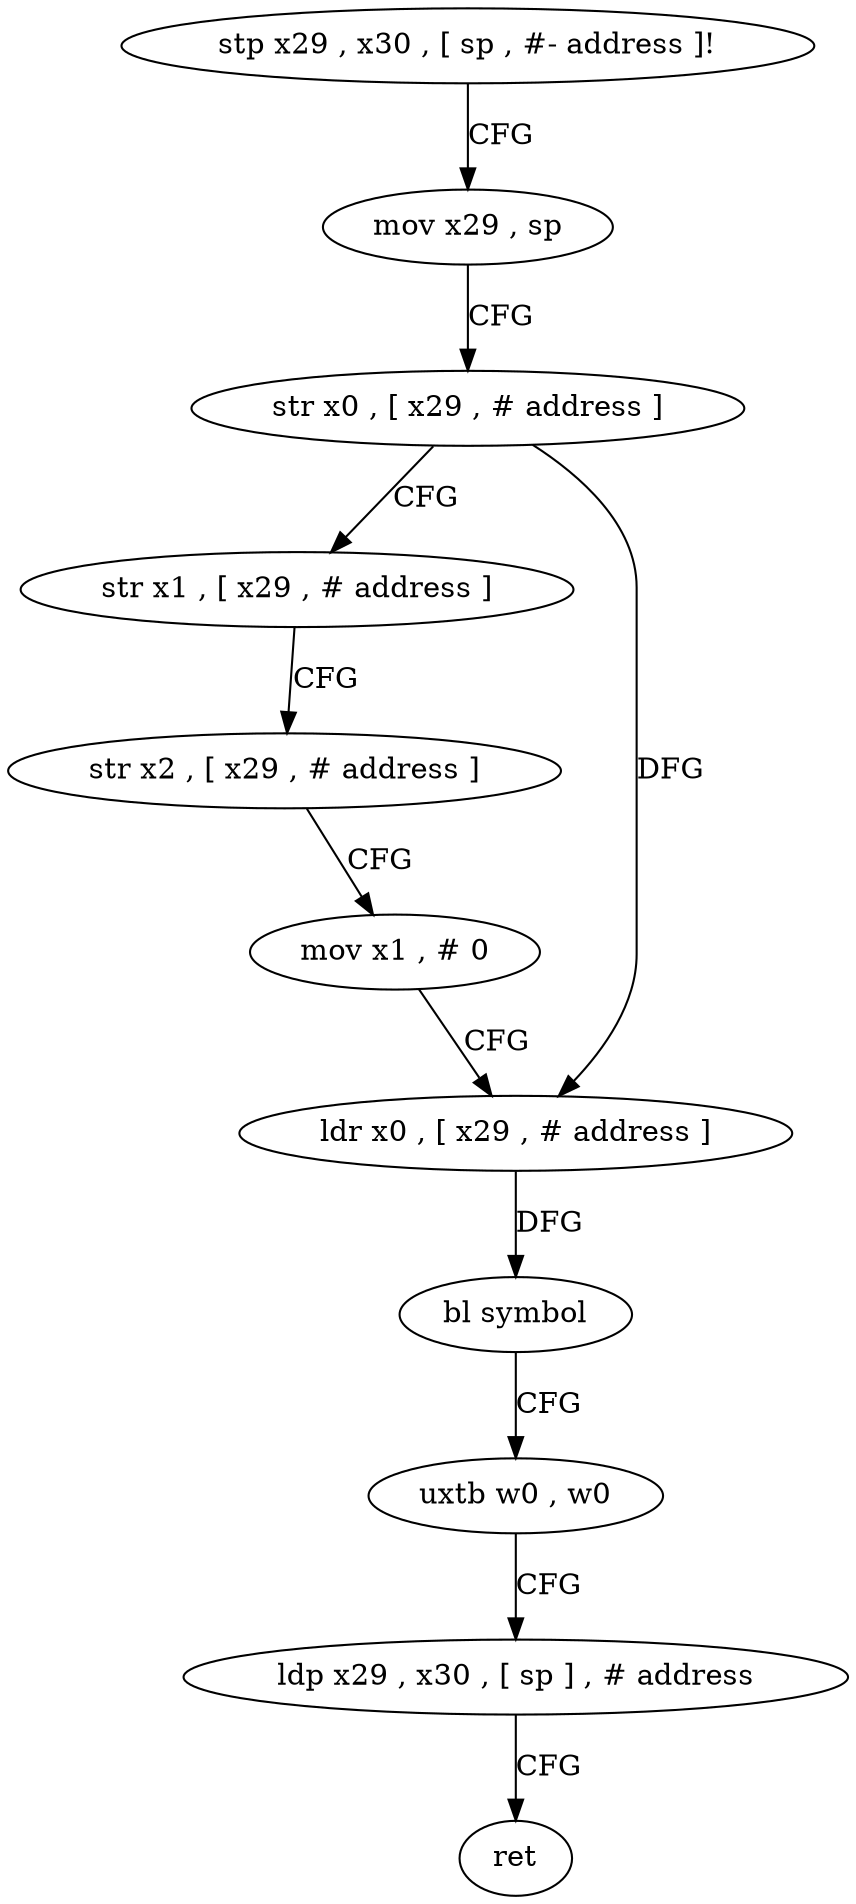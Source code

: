 digraph "func" {
"4268684" [label = "stp x29 , x30 , [ sp , #- address ]!" ]
"4268688" [label = "mov x29 , sp" ]
"4268692" [label = "str x0 , [ x29 , # address ]" ]
"4268696" [label = "str x1 , [ x29 , # address ]" ]
"4268700" [label = "str x2 , [ x29 , # address ]" ]
"4268704" [label = "mov x1 , # 0" ]
"4268708" [label = "ldr x0 , [ x29 , # address ]" ]
"4268712" [label = "bl symbol" ]
"4268716" [label = "uxtb w0 , w0" ]
"4268720" [label = "ldp x29 , x30 , [ sp ] , # address" ]
"4268724" [label = "ret" ]
"4268684" -> "4268688" [ label = "CFG" ]
"4268688" -> "4268692" [ label = "CFG" ]
"4268692" -> "4268696" [ label = "CFG" ]
"4268692" -> "4268708" [ label = "DFG" ]
"4268696" -> "4268700" [ label = "CFG" ]
"4268700" -> "4268704" [ label = "CFG" ]
"4268704" -> "4268708" [ label = "CFG" ]
"4268708" -> "4268712" [ label = "DFG" ]
"4268712" -> "4268716" [ label = "CFG" ]
"4268716" -> "4268720" [ label = "CFG" ]
"4268720" -> "4268724" [ label = "CFG" ]
}
